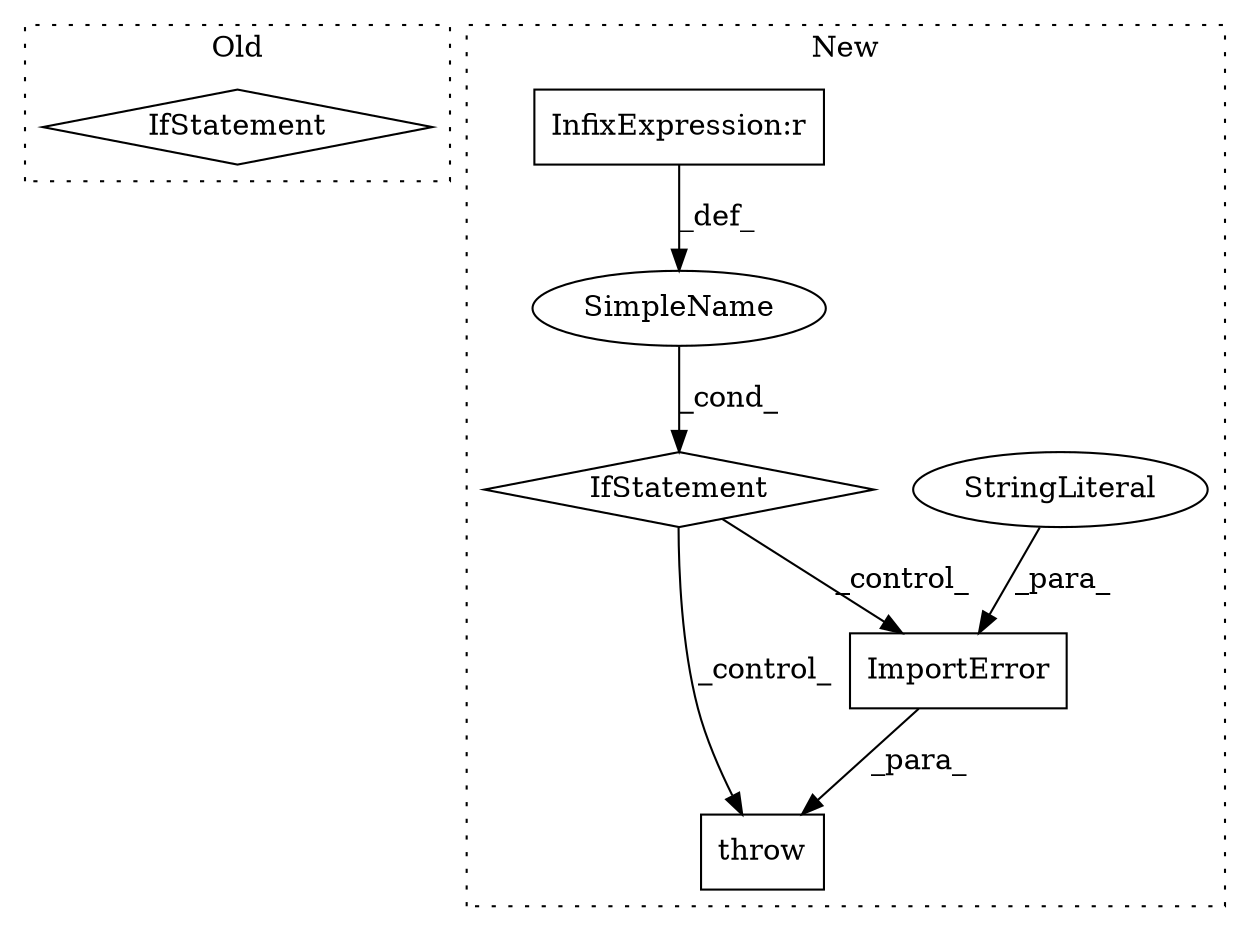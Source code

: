 digraph G {
subgraph cluster0 {
1 [label="IfStatement" a="25" s="259,278" l="4,2" shape="diamond"];
label = "Old";
style="dotted";
}
subgraph cluster1 {
2 [label="ImportError" a="32" s="341,389" l="12,1" shape="box"];
3 [label="throw" a="53" s="335" l="6" shape="box"];
4 [label="SimpleName" a="42" s="" l="" shape="ellipse"];
5 [label="IfStatement" a="25" s="268,325" l="4,2" shape="diamond"];
6 [label="StringLiteral" a="45" s="353" l="36" shape="ellipse"];
7 [label="InfixExpression:r" a="27" s="284" l="4" shape="box"];
label = "New";
style="dotted";
}
2 -> 3 [label="_para_"];
4 -> 5 [label="_cond_"];
5 -> 2 [label="_control_"];
5 -> 3 [label="_control_"];
6 -> 2 [label="_para_"];
7 -> 4 [label="_def_"];
}